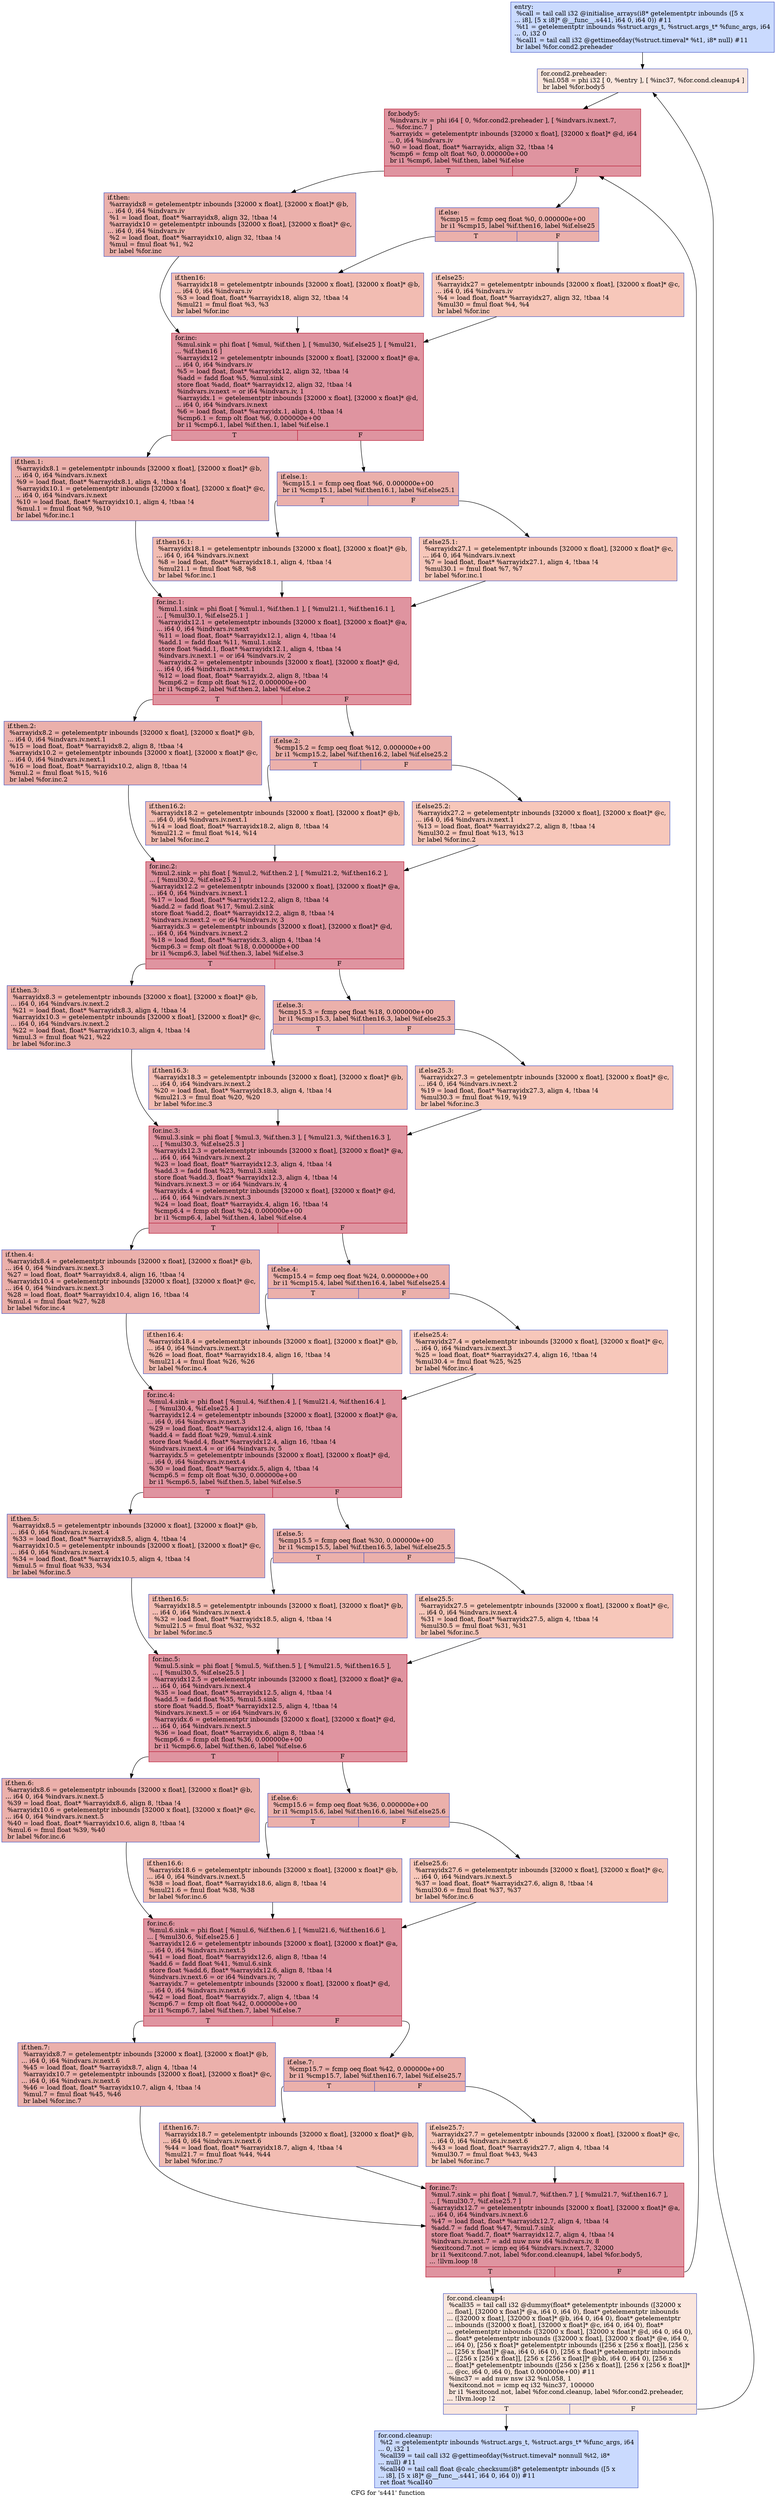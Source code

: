 digraph "CFG for 's441' function" {
	label="CFG for 's441' function";

	Node0x564c93c4a910 [shape=record,color="#3d50c3ff", style=filled, fillcolor="#88abfd70",label="{entry:\l  %call = tail call i32 @initialise_arrays(i8* getelementptr inbounds ([5 x\l... i8], [5 x i8]* @__func__.s441, i64 0, i64 0)) #11\l  %t1 = getelementptr inbounds %struct.args_t, %struct.args_t* %func_args, i64\l... 0, i32 0\l  %call1 = tail call i32 @gettimeofday(%struct.timeval* %t1, i8* null) #11\l  br label %for.cond2.preheader\l}"];
	Node0x564c93c4a910 -> Node0x564c93c4ad90;
	Node0x564c93c4ad90 [shape=record,color="#3d50c3ff", style=filled, fillcolor="#f3c7b170",label="{for.cond2.preheader:                              \l  %nl.058 = phi i32 [ 0, %entry ], [ %inc37, %for.cond.cleanup4 ]\l  br label %for.body5\l}"];
	Node0x564c93c4ad90 -> Node0x564c93c4afc0;
	Node0x564c93c4b0e0 [shape=record,color="#3d50c3ff", style=filled, fillcolor="#88abfd70",label="{for.cond.cleanup:                                 \l  %t2 = getelementptr inbounds %struct.args_t, %struct.args_t* %func_args, i64\l... 0, i32 1\l  %call39 = tail call i32 @gettimeofday(%struct.timeval* nonnull %t2, i8*\l... null) #11\l  %call40 = tail call float @calc_checksum(i8* getelementptr inbounds ([5 x\l... i8], [5 x i8]* @__func__.s441, i64 0, i64 0)) #11\l  ret float %call40\l}"];
	Node0x564c93c4aeb0 [shape=record,color="#3d50c3ff", style=filled, fillcolor="#f3c7b170",label="{for.cond.cleanup4:                                \l  %call35 = tail call i32 @dummy(float* getelementptr inbounds ([32000 x\l... float], [32000 x float]* @a, i64 0, i64 0), float* getelementptr inbounds\l... ([32000 x float], [32000 x float]* @b, i64 0, i64 0), float* getelementptr\l... inbounds ([32000 x float], [32000 x float]* @c, i64 0, i64 0), float*\l... getelementptr inbounds ([32000 x float], [32000 x float]* @d, i64 0, i64 0),\l... float* getelementptr inbounds ([32000 x float], [32000 x float]* @e, i64 0,\l... i64 0), [256 x float]* getelementptr inbounds ([256 x [256 x float]], [256 x\l... [256 x float]]* @aa, i64 0, i64 0), [256 x float]* getelementptr inbounds\l... ([256 x [256 x float]], [256 x [256 x float]]* @bb, i64 0, i64 0), [256 x\l... float]* getelementptr inbounds ([256 x [256 x float]], [256 x [256 x float]]*\l... @cc, i64 0, i64 0), float 0.000000e+00) #11\l  %inc37 = add nuw nsw i32 %nl.058, 1\l  %exitcond.not = icmp eq i32 %inc37, 100000\l  br i1 %exitcond.not, label %for.cond.cleanup, label %for.cond2.preheader,\l... !llvm.loop !2\l|{<s0>T|<s1>F}}"];
	Node0x564c93c4aeb0:s0 -> Node0x564c93c4b0e0;
	Node0x564c93c4aeb0:s1 -> Node0x564c93c4ad90;
	Node0x564c93c4afc0 [shape=record,color="#b70d28ff", style=filled, fillcolor="#b70d2870",label="{for.body5:                                        \l  %indvars.iv = phi i64 [ 0, %for.cond2.preheader ], [ %indvars.iv.next.7,\l... %for.inc.7 ]\l  %arrayidx = getelementptr inbounds [32000 x float], [32000 x float]* @d, i64\l... 0, i64 %indvars.iv\l  %0 = load float, float* %arrayidx, align 32, !tbaa !4\l  %cmp6 = fcmp olt float %0, 0.000000e+00\l  br i1 %cmp6, label %if.then, label %if.else\l|{<s0>T|<s1>F}}"];
	Node0x564c93c4afc0:s0 -> Node0x564c93c4bd40;
	Node0x564c93c4afc0:s1 -> Node0x564c93c4bdb0;
	Node0x564c93c4bd40 [shape=record,color="#3d50c3ff", style=filled, fillcolor="#d24b4070",label="{if.then:                                          \l  %arrayidx8 = getelementptr inbounds [32000 x float], [32000 x float]* @b,\l... i64 0, i64 %indvars.iv\l  %1 = load float, float* %arrayidx8, align 32, !tbaa !4\l  %arrayidx10 = getelementptr inbounds [32000 x float], [32000 x float]* @c,\l... i64 0, i64 %indvars.iv\l  %2 = load float, float* %arrayidx10, align 32, !tbaa !4\l  %mul = fmul float %1, %2\l  br label %for.inc\l}"];
	Node0x564c93c4bd40 -> Node0x564c93c4c5f0;
	Node0x564c93c4bdb0 [shape=record,color="#3d50c3ff", style=filled, fillcolor="#d24b4070",label="{if.else:                                          \l  %cmp15 = fcmp oeq float %0, 0.000000e+00\l  br i1 %cmp15, label %if.then16, label %if.else25\l|{<s0>T|<s1>F}}"];
	Node0x564c93c4bdb0:s0 -> Node0x564c93c4c760;
	Node0x564c93c4bdb0:s1 -> Node0x564c93c4c7e0;
	Node0x564c93c4c760 [shape=record,color="#3d50c3ff", style=filled, fillcolor="#e1675170",label="{if.then16:                                        \l  %arrayidx18 = getelementptr inbounds [32000 x float], [32000 x float]* @b,\l... i64 0, i64 %indvars.iv\l  %3 = load float, float* %arrayidx18, align 32, !tbaa !4\l  %mul21 = fmul float %3, %3\l  br label %for.inc\l}"];
	Node0x564c93c4c760 -> Node0x564c93c4c5f0;
	Node0x564c93c4c7e0 [shape=record,color="#3d50c3ff", style=filled, fillcolor="#ec7f6370",label="{if.else25:                                        \l  %arrayidx27 = getelementptr inbounds [32000 x float], [32000 x float]* @c,\l... i64 0, i64 %indvars.iv\l  %4 = load float, float* %arrayidx27, align 32, !tbaa !4\l  %mul30 = fmul float %4, %4\l  br label %for.inc\l}"];
	Node0x564c93c4c7e0 -> Node0x564c93c4c5f0;
	Node0x564c93c4c5f0 [shape=record,color="#b70d28ff", style=filled, fillcolor="#b70d2870",label="{for.inc:                                          \l  %mul.sink = phi float [ %mul, %if.then ], [ %mul30, %if.else25 ], [ %mul21,\l... %if.then16 ]\l  %arrayidx12 = getelementptr inbounds [32000 x float], [32000 x float]* @a,\l... i64 0, i64 %indvars.iv\l  %5 = load float, float* %arrayidx12, align 32, !tbaa !4\l  %add = fadd float %5, %mul.sink\l  store float %add, float* %arrayidx12, align 32, !tbaa !4\l  %indvars.iv.next = or i64 %indvars.iv, 1\l  %arrayidx.1 = getelementptr inbounds [32000 x float], [32000 x float]* @d,\l... i64 0, i64 %indvars.iv.next\l  %6 = load float, float* %arrayidx.1, align 4, !tbaa !4\l  %cmp6.1 = fcmp olt float %6, 0.000000e+00\l  br i1 %cmp6.1, label %if.then.1, label %if.else.1\l|{<s0>T|<s1>F}}"];
	Node0x564c93c4c5f0:s0 -> Node0x564c93c4d500;
	Node0x564c93c4c5f0:s1 -> Node0x564c93c4d580;
	Node0x564c93c4d580 [shape=record,color="#3d50c3ff", style=filled, fillcolor="#d24b4070",label="{if.else.1:                                        \l  %cmp15.1 = fcmp oeq float %6, 0.000000e+00\l  br i1 %cmp15.1, label %if.then16.1, label %if.else25.1\l|{<s0>T|<s1>F}}"];
	Node0x564c93c4d580:s0 -> Node0x564c93c4d760;
	Node0x564c93c4d580:s1 -> Node0x564c93c4d7e0;
	Node0x564c93c4d7e0 [shape=record,color="#3d50c3ff", style=filled, fillcolor="#ec7f6370",label="{if.else25.1:                                      \l  %arrayidx27.1 = getelementptr inbounds [32000 x float], [32000 x float]* @c,\l... i64 0, i64 %indvars.iv.next\l  %7 = load float, float* %arrayidx27.1, align 4, !tbaa !4\l  %mul30.1 = fmul float %7, %7\l  br label %for.inc.1\l}"];
	Node0x564c93c4d7e0 -> Node0x564c93c4db20;
	Node0x564c93c4d760 [shape=record,color="#3d50c3ff", style=filled, fillcolor="#e1675170",label="{if.then16.1:                                      \l  %arrayidx18.1 = getelementptr inbounds [32000 x float], [32000 x float]* @b,\l... i64 0, i64 %indvars.iv.next\l  %8 = load float, float* %arrayidx18.1, align 4, !tbaa !4\l  %mul21.1 = fmul float %8, %8\l  br label %for.inc.1\l}"];
	Node0x564c93c4d760 -> Node0x564c93c4db20;
	Node0x564c93c4d500 [shape=record,color="#3d50c3ff", style=filled, fillcolor="#d24b4070",label="{if.then.1:                                        \l  %arrayidx8.1 = getelementptr inbounds [32000 x float], [32000 x float]* @b,\l... i64 0, i64 %indvars.iv.next\l  %9 = load float, float* %arrayidx8.1, align 4, !tbaa !4\l  %arrayidx10.1 = getelementptr inbounds [32000 x float], [32000 x float]* @c,\l... i64 0, i64 %indvars.iv.next\l  %10 = load float, float* %arrayidx10.1, align 4, !tbaa !4\l  %mul.1 = fmul float %9, %10\l  br label %for.inc.1\l}"];
	Node0x564c93c4d500 -> Node0x564c93c4db20;
	Node0x564c93c4db20 [shape=record,color="#b70d28ff", style=filled, fillcolor="#b70d2870",label="{for.inc.1:                                        \l  %mul.1.sink = phi float [ %mul.1, %if.then.1 ], [ %mul21.1, %if.then16.1 ],\l... [ %mul30.1, %if.else25.1 ]\l  %arrayidx12.1 = getelementptr inbounds [32000 x float], [32000 x float]* @a,\l... i64 0, i64 %indvars.iv.next\l  %11 = load float, float* %arrayidx12.1, align 4, !tbaa !4\l  %add.1 = fadd float %11, %mul.1.sink\l  store float %add.1, float* %arrayidx12.1, align 4, !tbaa !4\l  %indvars.iv.next.1 = or i64 %indvars.iv, 2\l  %arrayidx.2 = getelementptr inbounds [32000 x float], [32000 x float]* @d,\l... i64 0, i64 %indvars.iv.next.1\l  %12 = load float, float* %arrayidx.2, align 8, !tbaa !4\l  %cmp6.2 = fcmp olt float %12, 0.000000e+00\l  br i1 %cmp6.2, label %if.then.2, label %if.else.2\l|{<s0>T|<s1>F}}"];
	Node0x564c93c4db20:s0 -> Node0x564c93c4ec90;
	Node0x564c93c4db20:s1 -> Node0x564c93c4ece0;
	Node0x564c93c4ece0 [shape=record,color="#3d50c3ff", style=filled, fillcolor="#d24b4070",label="{if.else.2:                                        \l  %cmp15.2 = fcmp oeq float %12, 0.000000e+00\l  br i1 %cmp15.2, label %if.then16.2, label %if.else25.2\l|{<s0>T|<s1>F}}"];
	Node0x564c93c4ece0:s0 -> Node0x564c93c4eec0;
	Node0x564c93c4ece0:s1 -> Node0x564c93c4ef10;
	Node0x564c93c4ef10 [shape=record,color="#3d50c3ff", style=filled, fillcolor="#ec7f6370",label="{if.else25.2:                                      \l  %arrayidx27.2 = getelementptr inbounds [32000 x float], [32000 x float]* @c,\l... i64 0, i64 %indvars.iv.next.1\l  %13 = load float, float* %arrayidx27.2, align 8, !tbaa !4\l  %mul30.2 = fmul float %13, %13\l  br label %for.inc.2\l}"];
	Node0x564c93c4ef10 -> Node0x564c93c4f280;
	Node0x564c93c4eec0 [shape=record,color="#3d50c3ff", style=filled, fillcolor="#e1675170",label="{if.then16.2:                                      \l  %arrayidx18.2 = getelementptr inbounds [32000 x float], [32000 x float]* @b,\l... i64 0, i64 %indvars.iv.next.1\l  %14 = load float, float* %arrayidx18.2, align 8, !tbaa !4\l  %mul21.2 = fmul float %14, %14\l  br label %for.inc.2\l}"];
	Node0x564c93c4eec0 -> Node0x564c93c4f280;
	Node0x564c93c4ec90 [shape=record,color="#3d50c3ff", style=filled, fillcolor="#d24b4070",label="{if.then.2:                                        \l  %arrayidx8.2 = getelementptr inbounds [32000 x float], [32000 x float]* @b,\l... i64 0, i64 %indvars.iv.next.1\l  %15 = load float, float* %arrayidx8.2, align 8, !tbaa !4\l  %arrayidx10.2 = getelementptr inbounds [32000 x float], [32000 x float]* @c,\l... i64 0, i64 %indvars.iv.next.1\l  %16 = load float, float* %arrayidx10.2, align 8, !tbaa !4\l  %mul.2 = fmul float %15, %16\l  br label %for.inc.2\l}"];
	Node0x564c93c4ec90 -> Node0x564c93c4f280;
	Node0x564c93c4f280 [shape=record,color="#b70d28ff", style=filled, fillcolor="#b70d2870",label="{for.inc.2:                                        \l  %mul.2.sink = phi float [ %mul.2, %if.then.2 ], [ %mul21.2, %if.then16.2 ],\l... [ %mul30.2, %if.else25.2 ]\l  %arrayidx12.2 = getelementptr inbounds [32000 x float], [32000 x float]* @a,\l... i64 0, i64 %indvars.iv.next.1\l  %17 = load float, float* %arrayidx12.2, align 8, !tbaa !4\l  %add.2 = fadd float %17, %mul.2.sink\l  store float %add.2, float* %arrayidx12.2, align 8, !tbaa !4\l  %indvars.iv.next.2 = or i64 %indvars.iv, 3\l  %arrayidx.3 = getelementptr inbounds [32000 x float], [32000 x float]* @d,\l... i64 0, i64 %indvars.iv.next.2\l  %18 = load float, float* %arrayidx.3, align 4, !tbaa !4\l  %cmp6.3 = fcmp olt float %18, 0.000000e+00\l  br i1 %cmp6.3, label %if.then.3, label %if.else.3\l|{<s0>T|<s1>F}}"];
	Node0x564c93c4f280:s0 -> Node0x564c93c4ffe0;
	Node0x564c93c4f280:s1 -> Node0x564c93c50030;
	Node0x564c93c50030 [shape=record,color="#3d50c3ff", style=filled, fillcolor="#d24b4070",label="{if.else.3:                                        \l  %cmp15.3 = fcmp oeq float %18, 0.000000e+00\l  br i1 %cmp15.3, label %if.then16.3, label %if.else25.3\l|{<s0>T|<s1>F}}"];
	Node0x564c93c50030:s0 -> Node0x564c93c50210;
	Node0x564c93c50030:s1 -> Node0x564c93c50260;
	Node0x564c93c50260 [shape=record,color="#3d50c3ff", style=filled, fillcolor="#ec7f6370",label="{if.else25.3:                                      \l  %arrayidx27.3 = getelementptr inbounds [32000 x float], [32000 x float]* @c,\l... i64 0, i64 %indvars.iv.next.2\l  %19 = load float, float* %arrayidx27.3, align 4, !tbaa !4\l  %mul30.3 = fmul float %19, %19\l  br label %for.inc.3\l}"];
	Node0x564c93c50260 -> Node0x564c93c505d0;
	Node0x564c93c50210 [shape=record,color="#3d50c3ff", style=filled, fillcolor="#e1675170",label="{if.then16.3:                                      \l  %arrayidx18.3 = getelementptr inbounds [32000 x float], [32000 x float]* @b,\l... i64 0, i64 %indvars.iv.next.2\l  %20 = load float, float* %arrayidx18.3, align 4, !tbaa !4\l  %mul21.3 = fmul float %20, %20\l  br label %for.inc.3\l}"];
	Node0x564c93c50210 -> Node0x564c93c505d0;
	Node0x564c93c4ffe0 [shape=record,color="#3d50c3ff", style=filled, fillcolor="#d24b4070",label="{if.then.3:                                        \l  %arrayidx8.3 = getelementptr inbounds [32000 x float], [32000 x float]* @b,\l... i64 0, i64 %indvars.iv.next.2\l  %21 = load float, float* %arrayidx8.3, align 4, !tbaa !4\l  %arrayidx10.3 = getelementptr inbounds [32000 x float], [32000 x float]* @c,\l... i64 0, i64 %indvars.iv.next.2\l  %22 = load float, float* %arrayidx10.3, align 4, !tbaa !4\l  %mul.3 = fmul float %21, %22\l  br label %for.inc.3\l}"];
	Node0x564c93c4ffe0 -> Node0x564c93c505d0;
	Node0x564c93c505d0 [shape=record,color="#b70d28ff", style=filled, fillcolor="#b70d2870",label="{for.inc.3:                                        \l  %mul.3.sink = phi float [ %mul.3, %if.then.3 ], [ %mul21.3, %if.then16.3 ],\l... [ %mul30.3, %if.else25.3 ]\l  %arrayidx12.3 = getelementptr inbounds [32000 x float], [32000 x float]* @a,\l... i64 0, i64 %indvars.iv.next.2\l  %23 = load float, float* %arrayidx12.3, align 4, !tbaa !4\l  %add.3 = fadd float %23, %mul.3.sink\l  store float %add.3, float* %arrayidx12.3, align 4, !tbaa !4\l  %indvars.iv.next.3 = or i64 %indvars.iv, 4\l  %arrayidx.4 = getelementptr inbounds [32000 x float], [32000 x float]* @d,\l... i64 0, i64 %indvars.iv.next.3\l  %24 = load float, float* %arrayidx.4, align 16, !tbaa !4\l  %cmp6.4 = fcmp olt float %24, 0.000000e+00\l  br i1 %cmp6.4, label %if.then.4, label %if.else.4\l|{<s0>T|<s1>F}}"];
	Node0x564c93c505d0:s0 -> Node0x564c93c513c0;
	Node0x564c93c505d0:s1 -> Node0x564c93c4deb0;
	Node0x564c93c4deb0 [shape=record,color="#3d50c3ff", style=filled, fillcolor="#d24b4070",label="{if.else.4:                                        \l  %cmp15.4 = fcmp oeq float %24, 0.000000e+00\l  br i1 %cmp15.4, label %if.then16.4, label %if.else25.4\l|{<s0>T|<s1>F}}"];
	Node0x564c93c4deb0:s0 -> Node0x564c93c4e090;
	Node0x564c93c4deb0:s1 -> Node0x564c93c4e0e0;
	Node0x564c93c4e0e0 [shape=record,color="#3d50c3ff", style=filled, fillcolor="#ec7f6370",label="{if.else25.4:                                      \l  %arrayidx27.4 = getelementptr inbounds [32000 x float], [32000 x float]* @c,\l... i64 0, i64 %indvars.iv.next.3\l  %25 = load float, float* %arrayidx27.4, align 16, !tbaa !4\l  %mul30.4 = fmul float %25, %25\l  br label %for.inc.4\l}"];
	Node0x564c93c4e0e0 -> Node0x564c93c4e450;
	Node0x564c93c4e090 [shape=record,color="#3d50c3ff", style=filled, fillcolor="#e1675170",label="{if.then16.4:                                      \l  %arrayidx18.4 = getelementptr inbounds [32000 x float], [32000 x float]* @b,\l... i64 0, i64 %indvars.iv.next.3\l  %26 = load float, float* %arrayidx18.4, align 16, !tbaa !4\l  %mul21.4 = fmul float %26, %26\l  br label %for.inc.4\l}"];
	Node0x564c93c4e090 -> Node0x564c93c4e450;
	Node0x564c93c513c0 [shape=record,color="#3d50c3ff", style=filled, fillcolor="#d24b4070",label="{if.then.4:                                        \l  %arrayidx8.4 = getelementptr inbounds [32000 x float], [32000 x float]* @b,\l... i64 0, i64 %indvars.iv.next.3\l  %27 = load float, float* %arrayidx8.4, align 16, !tbaa !4\l  %arrayidx10.4 = getelementptr inbounds [32000 x float], [32000 x float]* @c,\l... i64 0, i64 %indvars.iv.next.3\l  %28 = load float, float* %arrayidx10.4, align 16, !tbaa !4\l  %mul.4 = fmul float %27, %28\l  br label %for.inc.4\l}"];
	Node0x564c93c513c0 -> Node0x564c93c4e450;
	Node0x564c93c4e450 [shape=record,color="#b70d28ff", style=filled, fillcolor="#b70d2870",label="{for.inc.4:                                        \l  %mul.4.sink = phi float [ %mul.4, %if.then.4 ], [ %mul21.4, %if.then16.4 ],\l... [ %mul30.4, %if.else25.4 ]\l  %arrayidx12.4 = getelementptr inbounds [32000 x float], [32000 x float]* @a,\l... i64 0, i64 %indvars.iv.next.3\l  %29 = load float, float* %arrayidx12.4, align 16, !tbaa !4\l  %add.4 = fadd float %29, %mul.4.sink\l  store float %add.4, float* %arrayidx12.4, align 16, !tbaa !4\l  %indvars.iv.next.4 = or i64 %indvars.iv, 5\l  %arrayidx.5 = getelementptr inbounds [32000 x float], [32000 x float]* @d,\l... i64 0, i64 %indvars.iv.next.4\l  %30 = load float, float* %arrayidx.5, align 4, !tbaa !4\l  %cmp6.5 = fcmp olt float %30, 0.000000e+00\l  br i1 %cmp6.5, label %if.then.5, label %if.else.5\l|{<s0>T|<s1>F}}"];
	Node0x564c93c4e450:s0 -> Node0x564c93c52da0;
	Node0x564c93c4e450:s1 -> Node0x564c93c52df0;
	Node0x564c93c52df0 [shape=record,color="#3d50c3ff", style=filled, fillcolor="#d24b4070",label="{if.else.5:                                        \l  %cmp15.5 = fcmp oeq float %30, 0.000000e+00\l  br i1 %cmp15.5, label %if.then16.5, label %if.else25.5\l|{<s0>T|<s1>F}}"];
	Node0x564c93c52df0:s0 -> Node0x564c93c52fd0;
	Node0x564c93c52df0:s1 -> Node0x564c93c53020;
	Node0x564c93c53020 [shape=record,color="#3d50c3ff", style=filled, fillcolor="#ec7f6370",label="{if.else25.5:                                      \l  %arrayidx27.5 = getelementptr inbounds [32000 x float], [32000 x float]* @c,\l... i64 0, i64 %indvars.iv.next.4\l  %31 = load float, float* %arrayidx27.5, align 4, !tbaa !4\l  %mul30.5 = fmul float %31, %31\l  br label %for.inc.5\l}"];
	Node0x564c93c53020 -> Node0x564c93c53390;
	Node0x564c93c52fd0 [shape=record,color="#3d50c3ff", style=filled, fillcolor="#e1675170",label="{if.then16.5:                                      \l  %arrayidx18.5 = getelementptr inbounds [32000 x float], [32000 x float]* @b,\l... i64 0, i64 %indvars.iv.next.4\l  %32 = load float, float* %arrayidx18.5, align 4, !tbaa !4\l  %mul21.5 = fmul float %32, %32\l  br label %for.inc.5\l}"];
	Node0x564c93c52fd0 -> Node0x564c93c53390;
	Node0x564c93c52da0 [shape=record,color="#3d50c3ff", style=filled, fillcolor="#d24b4070",label="{if.then.5:                                        \l  %arrayidx8.5 = getelementptr inbounds [32000 x float], [32000 x float]* @b,\l... i64 0, i64 %indvars.iv.next.4\l  %33 = load float, float* %arrayidx8.5, align 4, !tbaa !4\l  %arrayidx10.5 = getelementptr inbounds [32000 x float], [32000 x float]* @c,\l... i64 0, i64 %indvars.iv.next.4\l  %34 = load float, float* %arrayidx10.5, align 4, !tbaa !4\l  %mul.5 = fmul float %33, %34\l  br label %for.inc.5\l}"];
	Node0x564c93c52da0 -> Node0x564c93c53390;
	Node0x564c93c53390 [shape=record,color="#b70d28ff", style=filled, fillcolor="#b70d2870",label="{for.inc.5:                                        \l  %mul.5.sink = phi float [ %mul.5, %if.then.5 ], [ %mul21.5, %if.then16.5 ],\l... [ %mul30.5, %if.else25.5 ]\l  %arrayidx12.5 = getelementptr inbounds [32000 x float], [32000 x float]* @a,\l... i64 0, i64 %indvars.iv.next.4\l  %35 = load float, float* %arrayidx12.5, align 4, !tbaa !4\l  %add.5 = fadd float %35, %mul.5.sink\l  store float %add.5, float* %arrayidx12.5, align 4, !tbaa !4\l  %indvars.iv.next.5 = or i64 %indvars.iv, 6\l  %arrayidx.6 = getelementptr inbounds [32000 x float], [32000 x float]* @d,\l... i64 0, i64 %indvars.iv.next.5\l  %36 = load float, float* %arrayidx.6, align 8, !tbaa !4\l  %cmp6.6 = fcmp olt float %36, 0.000000e+00\l  br i1 %cmp6.6, label %if.then.6, label %if.else.6\l|{<s0>T|<s1>F}}"];
	Node0x564c93c53390:s0 -> Node0x564c93c54180;
	Node0x564c93c53390:s1 -> Node0x564c93c541d0;
	Node0x564c93c541d0 [shape=record,color="#3d50c3ff", style=filled, fillcolor="#d24b4070",label="{if.else.6:                                        \l  %cmp15.6 = fcmp oeq float %36, 0.000000e+00\l  br i1 %cmp15.6, label %if.then16.6, label %if.else25.6\l|{<s0>T|<s1>F}}"];
	Node0x564c93c541d0:s0 -> Node0x564c93c543b0;
	Node0x564c93c541d0:s1 -> Node0x564c93c54400;
	Node0x564c93c54400 [shape=record,color="#3d50c3ff", style=filled, fillcolor="#ec7f6370",label="{if.else25.6:                                      \l  %arrayidx27.6 = getelementptr inbounds [32000 x float], [32000 x float]* @c,\l... i64 0, i64 %indvars.iv.next.5\l  %37 = load float, float* %arrayidx27.6, align 8, !tbaa !4\l  %mul30.6 = fmul float %37, %37\l  br label %for.inc.6\l}"];
	Node0x564c93c54400 -> Node0x564c93c54770;
	Node0x564c93c543b0 [shape=record,color="#3d50c3ff", style=filled, fillcolor="#e1675170",label="{if.then16.6:                                      \l  %arrayidx18.6 = getelementptr inbounds [32000 x float], [32000 x float]* @b,\l... i64 0, i64 %indvars.iv.next.5\l  %38 = load float, float* %arrayidx18.6, align 8, !tbaa !4\l  %mul21.6 = fmul float %38, %38\l  br label %for.inc.6\l}"];
	Node0x564c93c543b0 -> Node0x564c93c54770;
	Node0x564c93c54180 [shape=record,color="#3d50c3ff", style=filled, fillcolor="#d24b4070",label="{if.then.6:                                        \l  %arrayidx8.6 = getelementptr inbounds [32000 x float], [32000 x float]* @b,\l... i64 0, i64 %indvars.iv.next.5\l  %39 = load float, float* %arrayidx8.6, align 8, !tbaa !4\l  %arrayidx10.6 = getelementptr inbounds [32000 x float], [32000 x float]* @c,\l... i64 0, i64 %indvars.iv.next.5\l  %40 = load float, float* %arrayidx10.6, align 8, !tbaa !4\l  %mul.6 = fmul float %39, %40\l  br label %for.inc.6\l}"];
	Node0x564c93c54180 -> Node0x564c93c54770;
	Node0x564c93c54770 [shape=record,color="#b70d28ff", style=filled, fillcolor="#b70d2870",label="{for.inc.6:                                        \l  %mul.6.sink = phi float [ %mul.6, %if.then.6 ], [ %mul21.6, %if.then16.6 ],\l... [ %mul30.6, %if.else25.6 ]\l  %arrayidx12.6 = getelementptr inbounds [32000 x float], [32000 x float]* @a,\l... i64 0, i64 %indvars.iv.next.5\l  %41 = load float, float* %arrayidx12.6, align 8, !tbaa !4\l  %add.6 = fadd float %41, %mul.6.sink\l  store float %add.6, float* %arrayidx12.6, align 8, !tbaa !4\l  %indvars.iv.next.6 = or i64 %indvars.iv, 7\l  %arrayidx.7 = getelementptr inbounds [32000 x float], [32000 x float]* @d,\l... i64 0, i64 %indvars.iv.next.6\l  %42 = load float, float* %arrayidx.7, align 4, !tbaa !4\l  %cmp6.7 = fcmp olt float %42, 0.000000e+00\l  br i1 %cmp6.7, label %if.then.7, label %if.else.7\l|{<s0>T|<s1>F}}"];
	Node0x564c93c54770:s0 -> Node0x564c93c55560;
	Node0x564c93c54770:s1 -> Node0x564c93c555b0;
	Node0x564c93c555b0 [shape=record,color="#3d50c3ff", style=filled, fillcolor="#d24b4070",label="{if.else.7:                                        \l  %cmp15.7 = fcmp oeq float %42, 0.000000e+00\l  br i1 %cmp15.7, label %if.then16.7, label %if.else25.7\l|{<s0>T|<s1>F}}"];
	Node0x564c93c555b0:s0 -> Node0x564c93c55790;
	Node0x564c93c555b0:s1 -> Node0x564c93c557e0;
	Node0x564c93c557e0 [shape=record,color="#3d50c3ff", style=filled, fillcolor="#ec7f6370",label="{if.else25.7:                                      \l  %arrayidx27.7 = getelementptr inbounds [32000 x float], [32000 x float]* @c,\l... i64 0, i64 %indvars.iv.next.6\l  %43 = load float, float* %arrayidx27.7, align 4, !tbaa !4\l  %mul30.7 = fmul float %43, %43\l  br label %for.inc.7\l}"];
	Node0x564c93c557e0 -> Node0x564c93c4ba40;
	Node0x564c93c55790 [shape=record,color="#3d50c3ff", style=filled, fillcolor="#e1675170",label="{if.then16.7:                                      \l  %arrayidx18.7 = getelementptr inbounds [32000 x float], [32000 x float]* @b,\l... i64 0, i64 %indvars.iv.next.6\l  %44 = load float, float* %arrayidx18.7, align 4, !tbaa !4\l  %mul21.7 = fmul float %44, %44\l  br label %for.inc.7\l}"];
	Node0x564c93c55790 -> Node0x564c93c4ba40;
	Node0x564c93c55560 [shape=record,color="#3d50c3ff", style=filled, fillcolor="#d24b4070",label="{if.then.7:                                        \l  %arrayidx8.7 = getelementptr inbounds [32000 x float], [32000 x float]* @b,\l... i64 0, i64 %indvars.iv.next.6\l  %45 = load float, float* %arrayidx8.7, align 4, !tbaa !4\l  %arrayidx10.7 = getelementptr inbounds [32000 x float], [32000 x float]* @c,\l... i64 0, i64 %indvars.iv.next.6\l  %46 = load float, float* %arrayidx10.7, align 4, !tbaa !4\l  %mul.7 = fmul float %45, %46\l  br label %for.inc.7\l}"];
	Node0x564c93c55560 -> Node0x564c93c4ba40;
	Node0x564c93c4ba40 [shape=record,color="#b70d28ff", style=filled, fillcolor="#b70d2870",label="{for.inc.7:                                        \l  %mul.7.sink = phi float [ %mul.7, %if.then.7 ], [ %mul21.7, %if.then16.7 ],\l... [ %mul30.7, %if.else25.7 ]\l  %arrayidx12.7 = getelementptr inbounds [32000 x float], [32000 x float]* @a,\l... i64 0, i64 %indvars.iv.next.6\l  %47 = load float, float* %arrayidx12.7, align 4, !tbaa !4\l  %add.7 = fadd float %47, %mul.7.sink\l  store float %add.7, float* %arrayidx12.7, align 4, !tbaa !4\l  %indvars.iv.next.7 = add nuw nsw i64 %indvars.iv, 8\l  %exitcond.7.not = icmp eq i64 %indvars.iv.next.7, 32000\l  br i1 %exitcond.7.not, label %for.cond.cleanup4, label %for.body5,\l... !llvm.loop !8\l|{<s0>T|<s1>F}}"];
	Node0x564c93c4ba40:s0 -> Node0x564c93c4aeb0;
	Node0x564c93c4ba40:s1 -> Node0x564c93c4afc0;
}
